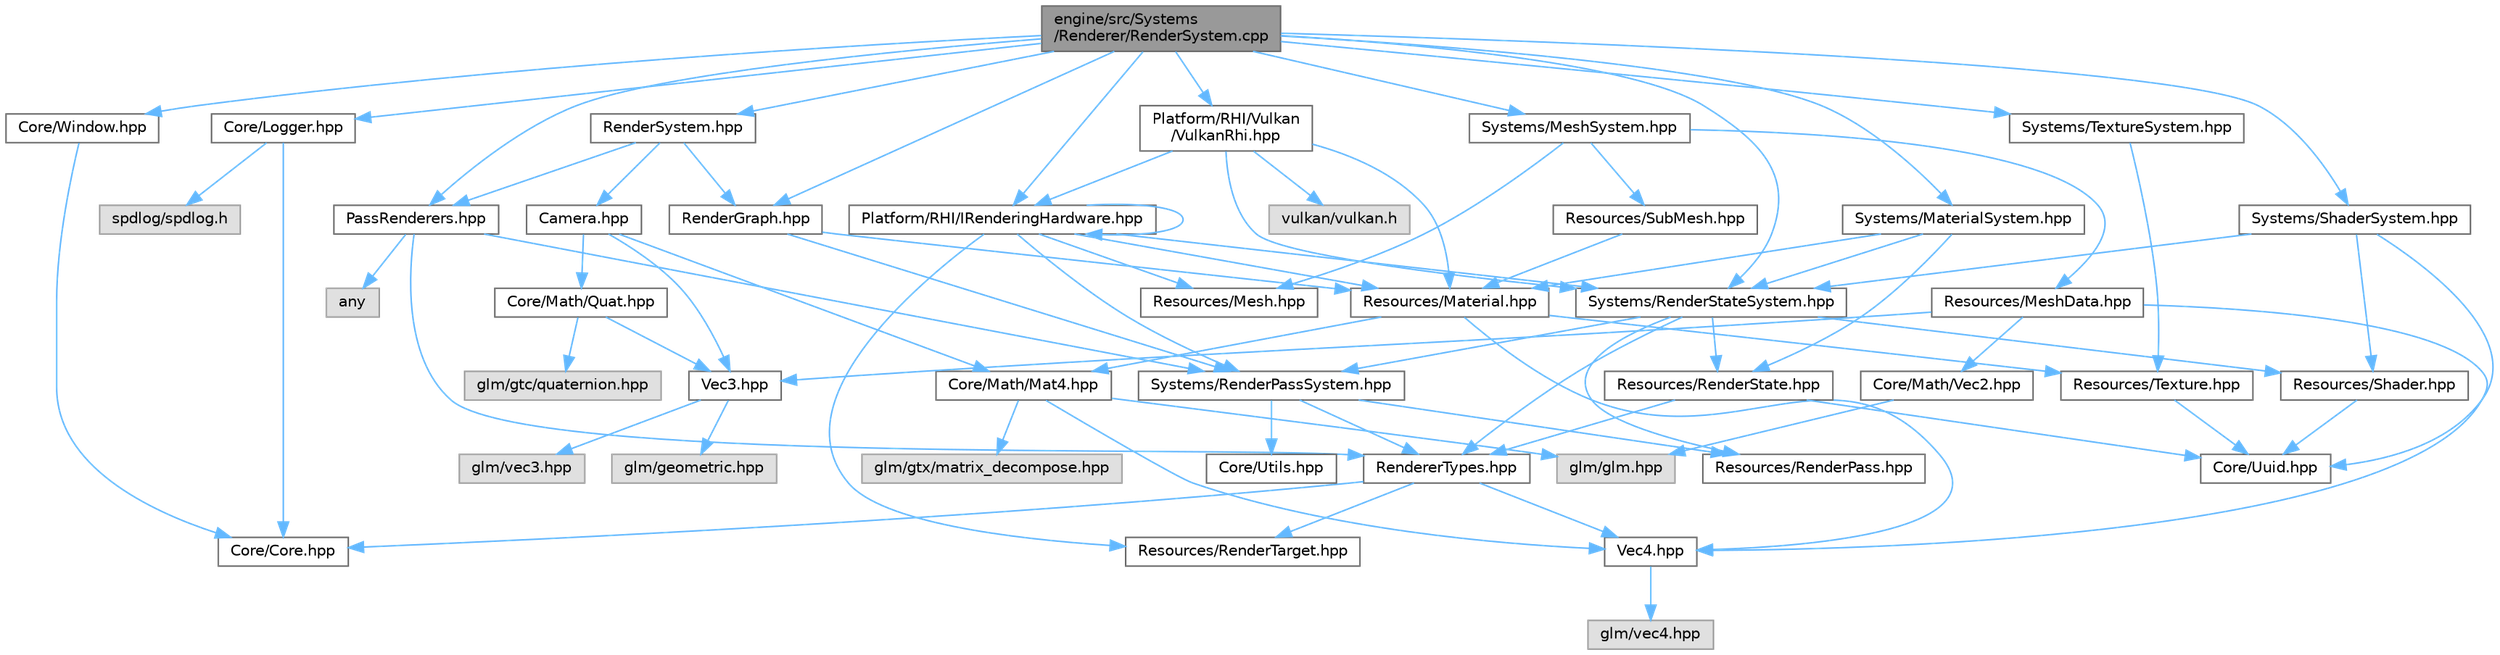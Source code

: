 digraph "engine/src/Systems/Renderer/RenderSystem.cpp"
{
 // LATEX_PDF_SIZE
  bgcolor="transparent";
  edge [fontname=Helvetica,fontsize=10,labelfontname=Helvetica,labelfontsize=10];
  node [fontname=Helvetica,fontsize=10,shape=box,height=0.2,width=0.4];
  Node1 [id="Node000001",label="engine/src/Systems\l/Renderer/RenderSystem.cpp",height=0.2,width=0.4,color="gray40", fillcolor="grey60", style="filled", fontcolor="black",tooltip=" "];
  Node1 -> Node2 [id="edge1_Node000001_Node000002",color="steelblue1",style="solid",tooltip=" "];
  Node2 [id="Node000002",label="RenderSystem.hpp",height=0.2,width=0.4,color="grey40", fillcolor="white", style="filled",URL="$_render_system_8hpp.html",tooltip=" "];
  Node2 -> Node3 [id="edge2_Node000002_Node000003",color="steelblue1",style="solid",tooltip=" "];
  Node3 [id="Node000003",label="Camera.hpp",height=0.2,width=0.4,color="grey40", fillcolor="white", style="filled",URL="$_camera_8hpp.html",tooltip=" "];
  Node3 -> Node4 [id="edge3_Node000003_Node000004",color="steelblue1",style="solid",tooltip=" "];
  Node4 [id="Node000004",label="Core/Math/Mat4.hpp",height=0.2,width=0.4,color="grey40", fillcolor="white", style="filled",URL="$_mat4_8hpp.html",tooltip=" "];
  Node4 -> Node5 [id="edge4_Node000004_Node000005",color="steelblue1",style="solid",tooltip=" "];
  Node5 [id="Node000005",label="Vec4.hpp",height=0.2,width=0.4,color="grey40", fillcolor="white", style="filled",URL="$_vec4_8hpp.html",tooltip=" "];
  Node5 -> Node6 [id="edge5_Node000005_Node000006",color="steelblue1",style="solid",tooltip=" "];
  Node6 [id="Node000006",label="glm/vec4.hpp",height=0.2,width=0.4,color="grey60", fillcolor="#E0E0E0", style="filled",tooltip=" "];
  Node4 -> Node7 [id="edge6_Node000004_Node000007",color="steelblue1",style="solid",tooltip=" "];
  Node7 [id="Node000007",label="glm/glm.hpp",height=0.2,width=0.4,color="grey60", fillcolor="#E0E0E0", style="filled",tooltip=" "];
  Node4 -> Node8 [id="edge7_Node000004_Node000008",color="steelblue1",style="solid",tooltip=" "];
  Node8 [id="Node000008",label="glm/gtx/matrix_decompose.hpp",height=0.2,width=0.4,color="grey60", fillcolor="#E0E0E0", style="filled",tooltip=" "];
  Node3 -> Node9 [id="edge8_Node000003_Node000009",color="steelblue1",style="solid",tooltip=" "];
  Node9 [id="Node000009",label="Core/Math/Quat.hpp",height=0.2,width=0.4,color="grey40", fillcolor="white", style="filled",URL="$_quat_8hpp.html",tooltip=" "];
  Node9 -> Node10 [id="edge9_Node000009_Node000010",color="steelblue1",style="solid",tooltip=" "];
  Node10 [id="Node000010",label="Vec3.hpp",height=0.2,width=0.4,color="grey40", fillcolor="white", style="filled",URL="$_vec3_8hpp.html",tooltip=" "];
  Node10 -> Node11 [id="edge10_Node000010_Node000011",color="steelblue1",style="solid",tooltip=" "];
  Node11 [id="Node000011",label="glm/geometric.hpp",height=0.2,width=0.4,color="grey60", fillcolor="#E0E0E0", style="filled",tooltip=" "];
  Node10 -> Node12 [id="edge11_Node000010_Node000012",color="steelblue1",style="solid",tooltip=" "];
  Node12 [id="Node000012",label="glm/vec3.hpp",height=0.2,width=0.4,color="grey60", fillcolor="#E0E0E0", style="filled",tooltip=" "];
  Node9 -> Node13 [id="edge12_Node000009_Node000013",color="steelblue1",style="solid",tooltip=" "];
  Node13 [id="Node000013",label="glm/gtc/quaternion.hpp",height=0.2,width=0.4,color="grey60", fillcolor="#E0E0E0", style="filled",tooltip=" "];
  Node3 -> Node10 [id="edge13_Node000003_Node000010",color="steelblue1",style="solid",tooltip=" "];
  Node2 -> Node14 [id="edge14_Node000002_Node000014",color="steelblue1",style="solid",tooltip=" "];
  Node14 [id="Node000014",label="PassRenderers.hpp",height=0.2,width=0.4,color="grey40", fillcolor="white", style="filled",URL="$_pass_renderers_8hpp.html",tooltip=" "];
  Node14 -> Node15 [id="edge15_Node000014_Node000015",color="steelblue1",style="solid",tooltip=" "];
  Node15 [id="Node000015",label="any",height=0.2,width=0.4,color="grey60", fillcolor="#E0E0E0", style="filled",tooltip=" "];
  Node14 -> Node16 [id="edge16_Node000014_Node000016",color="steelblue1",style="solid",tooltip=" "];
  Node16 [id="Node000016",label="RendererTypes.hpp",height=0.2,width=0.4,color="grey40", fillcolor="white", style="filled",URL="$_renderer_types_8hpp.html",tooltip=" "];
  Node16 -> Node17 [id="edge17_Node000016_Node000017",color="steelblue1",style="solid",tooltip=" "];
  Node17 [id="Node000017",label="Core/Core.hpp",height=0.2,width=0.4,color="grey40", fillcolor="white", style="filled",URL="$_core_8hpp.html",tooltip=" "];
  Node16 -> Node5 [id="edge18_Node000016_Node000005",color="steelblue1",style="solid",tooltip=" "];
  Node16 -> Node18 [id="edge19_Node000016_Node000018",color="steelblue1",style="solid",tooltip=" "];
  Node18 [id="Node000018",label="Resources/RenderTarget.hpp",height=0.2,width=0.4,color="grey40", fillcolor="white", style="filled",URL="$_render_target_8hpp.html",tooltip=" "];
  Node14 -> Node19 [id="edge20_Node000014_Node000019",color="steelblue1",style="solid",tooltip=" "];
  Node19 [id="Node000019",label="Systems/RenderPassSystem.hpp",height=0.2,width=0.4,color="grey40", fillcolor="white", style="filled",URL="$_render_pass_system_8hpp.html",tooltip=" "];
  Node19 -> Node20 [id="edge21_Node000019_Node000020",color="steelblue1",style="solid",tooltip=" "];
  Node20 [id="Node000020",label="Core/Utils.hpp",height=0.2,width=0.4,color="grey40", fillcolor="white", style="filled",URL="$_utils_8hpp.html",tooltip=" "];
  Node19 -> Node16 [id="edge22_Node000019_Node000016",color="steelblue1",style="solid",tooltip=" "];
  Node19 -> Node21 [id="edge23_Node000019_Node000021",color="steelblue1",style="solid",tooltip=" "];
  Node21 [id="Node000021",label="Resources/RenderPass.hpp",height=0.2,width=0.4,color="grey40", fillcolor="white", style="filled",URL="$_render_pass_8hpp.html",tooltip=" "];
  Node2 -> Node22 [id="edge24_Node000002_Node000022",color="steelblue1",style="solid",tooltip=" "];
  Node22 [id="Node000022",label="RenderGraph.hpp",height=0.2,width=0.4,color="grey40", fillcolor="white", style="filled",URL="$_render_graph_8hpp.html",tooltip=" "];
  Node22 -> Node23 [id="edge25_Node000022_Node000023",color="steelblue1",style="solid",tooltip=" "];
  Node23 [id="Node000023",label="Resources/Material.hpp",height=0.2,width=0.4,color="grey40", fillcolor="white", style="filled",URL="$_material_8hpp.html",tooltip=" "];
  Node23 -> Node4 [id="edge26_Node000023_Node000004",color="steelblue1",style="solid",tooltip=" "];
  Node23 -> Node5 [id="edge27_Node000023_Node000005",color="steelblue1",style="solid",tooltip=" "];
  Node23 -> Node24 [id="edge28_Node000023_Node000024",color="steelblue1",style="solid",tooltip=" "];
  Node24 [id="Node000024",label="Resources/Texture.hpp",height=0.2,width=0.4,color="grey40", fillcolor="white", style="filled",URL="$_texture_8hpp.html",tooltip=" "];
  Node24 -> Node25 [id="edge29_Node000024_Node000025",color="steelblue1",style="solid",tooltip=" "];
  Node25 [id="Node000025",label="Core/Uuid.hpp",height=0.2,width=0.4,color="grey40", fillcolor="white", style="filled",URL="$_uuid_8hpp.html",tooltip=" "];
  Node22 -> Node19 [id="edge30_Node000022_Node000019",color="steelblue1",style="solid",tooltip=" "];
  Node1 -> Node26 [id="edge31_Node000001_Node000026",color="steelblue1",style="solid",tooltip=" "];
  Node26 [id="Node000026",label="Core/Logger.hpp",height=0.2,width=0.4,color="grey40", fillcolor="white", style="filled",URL="$_logger_8hpp.html",tooltip=" "];
  Node26 -> Node27 [id="edge32_Node000026_Node000027",color="steelblue1",style="solid",tooltip=" "];
  Node27 [id="Node000027",label="spdlog/spdlog.h",height=0.2,width=0.4,color="grey60", fillcolor="#E0E0E0", style="filled",tooltip=" "];
  Node26 -> Node17 [id="edge33_Node000026_Node000017",color="steelblue1",style="solid",tooltip=" "];
  Node1 -> Node28 [id="edge34_Node000001_Node000028",color="steelblue1",style="solid",tooltip=" "];
  Node28 [id="Node000028",label="Core/Window.hpp",height=0.2,width=0.4,color="grey40", fillcolor="white", style="filled",URL="$_window_8hpp.html",tooltip=" "];
  Node28 -> Node17 [id="edge35_Node000028_Node000017",color="steelblue1",style="solid",tooltip=" "];
  Node1 -> Node14 [id="edge36_Node000001_Node000014",color="steelblue1",style="solid",tooltip=" "];
  Node1 -> Node29 [id="edge37_Node000001_Node000029",color="steelblue1",style="solid",tooltip=" "];
  Node29 [id="Node000029",label="Platform/RHI/IRenderingHardware.hpp",height=0.2,width=0.4,color="grey40", fillcolor="white", style="filled",URL="$_i_rendering_hardware_8hpp.html",tooltip=" "];
  Node29 -> Node29 [id="edge38_Node000029_Node000029",color="steelblue1",style="solid",tooltip=" "];
  Node29 -> Node23 [id="edge39_Node000029_Node000023",color="steelblue1",style="solid",tooltip=" "];
  Node29 -> Node30 [id="edge40_Node000029_Node000030",color="steelblue1",style="solid",tooltip=" "];
  Node30 [id="Node000030",label="Resources/Mesh.hpp",height=0.2,width=0.4,color="grey40", fillcolor="white", style="filled",URL="$_mesh_8hpp.html",tooltip=" "];
  Node29 -> Node18 [id="edge41_Node000029_Node000018",color="steelblue1",style="solid",tooltip=" "];
  Node29 -> Node19 [id="edge42_Node000029_Node000019",color="steelblue1",style="solid",tooltip=" "];
  Node29 -> Node31 [id="edge43_Node000029_Node000031",color="steelblue1",style="solid",tooltip=" "];
  Node31 [id="Node000031",label="Systems/RenderStateSystem.hpp",height=0.2,width=0.4,color="grey40", fillcolor="white", style="filled",URL="$_render_state_system_8hpp.html",tooltip=" "];
  Node31 -> Node19 [id="edge44_Node000031_Node000019",color="steelblue1",style="solid",tooltip=" "];
  Node31 -> Node16 [id="edge45_Node000031_Node000016",color="steelblue1",style="solid",tooltip=" "];
  Node31 -> Node21 [id="edge46_Node000031_Node000021",color="steelblue1",style="solid",tooltip=" "];
  Node31 -> Node32 [id="edge47_Node000031_Node000032",color="steelblue1",style="solid",tooltip=" "];
  Node32 [id="Node000032",label="Resources/RenderState.hpp",height=0.2,width=0.4,color="grey40", fillcolor="white", style="filled",URL="$_render_state_8hpp.html",tooltip=" "];
  Node32 -> Node25 [id="edge48_Node000032_Node000025",color="steelblue1",style="solid",tooltip=" "];
  Node32 -> Node16 [id="edge49_Node000032_Node000016",color="steelblue1",style="solid",tooltip=" "];
  Node31 -> Node33 [id="edge50_Node000031_Node000033",color="steelblue1",style="solid",tooltip=" "];
  Node33 [id="Node000033",label="Resources/Shader.hpp",height=0.2,width=0.4,color="grey40", fillcolor="white", style="filled",URL="$_shader_8hpp.html",tooltip=" "];
  Node33 -> Node25 [id="edge51_Node000033_Node000025",color="steelblue1",style="solid",tooltip=" "];
  Node1 -> Node34 [id="edge52_Node000001_Node000034",color="steelblue1",style="solid",tooltip=" "];
  Node34 [id="Node000034",label="Platform/RHI/Vulkan\l/VulkanRhi.hpp",height=0.2,width=0.4,color="grey40", fillcolor="white", style="filled",URL="$_vulkan_rhi_8hpp.html",tooltip=" "];
  Node34 -> Node35 [id="edge53_Node000034_Node000035",color="steelblue1",style="solid",tooltip=" "];
  Node35 [id="Node000035",label="vulkan/vulkan.h",height=0.2,width=0.4,color="grey60", fillcolor="#E0E0E0", style="filled",tooltip=" "];
  Node34 -> Node29 [id="edge54_Node000034_Node000029",color="steelblue1",style="solid",tooltip=" "];
  Node34 -> Node23 [id="edge55_Node000034_Node000023",color="steelblue1",style="solid",tooltip=" "];
  Node34 -> Node31 [id="edge56_Node000034_Node000031",color="steelblue1",style="solid",tooltip=" "];
  Node1 -> Node22 [id="edge57_Node000001_Node000022",color="steelblue1",style="solid",tooltip=" "];
  Node1 -> Node36 [id="edge58_Node000001_Node000036",color="steelblue1",style="solid",tooltip=" "];
  Node36 [id="Node000036",label="Systems/MaterialSystem.hpp",height=0.2,width=0.4,color="grey40", fillcolor="white", style="filled",URL="$_material_system_8hpp.html",tooltip=" "];
  Node36 -> Node31 [id="edge59_Node000036_Node000031",color="steelblue1",style="solid",tooltip=" "];
  Node36 -> Node23 [id="edge60_Node000036_Node000023",color="steelblue1",style="solid",tooltip=" "];
  Node36 -> Node32 [id="edge61_Node000036_Node000032",color="steelblue1",style="solid",tooltip=" "];
  Node1 -> Node37 [id="edge62_Node000001_Node000037",color="steelblue1",style="solid",tooltip=" "];
  Node37 [id="Node000037",label="Systems/MeshSystem.hpp",height=0.2,width=0.4,color="grey40", fillcolor="white", style="filled",URL="$_mesh_system_8hpp.html",tooltip=" "];
  Node37 -> Node30 [id="edge63_Node000037_Node000030",color="steelblue1",style="solid",tooltip=" "];
  Node37 -> Node38 [id="edge64_Node000037_Node000038",color="steelblue1",style="solid",tooltip=" "];
  Node38 [id="Node000038",label="Resources/MeshData.hpp",height=0.2,width=0.4,color="grey40", fillcolor="white", style="filled",URL="$_mesh_data_8hpp.html",tooltip=" "];
  Node38 -> Node39 [id="edge65_Node000038_Node000039",color="steelblue1",style="solid",tooltip=" "];
  Node39 [id="Node000039",label="Core/Math/Vec2.hpp",height=0.2,width=0.4,color="grey40", fillcolor="white", style="filled",URL="$_vec2_8hpp.html",tooltip=" "];
  Node39 -> Node7 [id="edge66_Node000039_Node000007",color="steelblue1",style="solid",tooltip=" "];
  Node38 -> Node10 [id="edge67_Node000038_Node000010",color="steelblue1",style="solid",tooltip=" "];
  Node38 -> Node5 [id="edge68_Node000038_Node000005",color="steelblue1",style="solid",tooltip=" "];
  Node37 -> Node40 [id="edge69_Node000037_Node000040",color="steelblue1",style="solid",tooltip=" "];
  Node40 [id="Node000040",label="Resources/SubMesh.hpp",height=0.2,width=0.4,color="grey40", fillcolor="white", style="filled",URL="$_sub_mesh_8hpp.html",tooltip=" "];
  Node40 -> Node23 [id="edge70_Node000040_Node000023",color="steelblue1",style="solid",tooltip=" "];
  Node1 -> Node31 [id="edge71_Node000001_Node000031",color="steelblue1",style="solid",tooltip=" "];
  Node1 -> Node41 [id="edge72_Node000001_Node000041",color="steelblue1",style="solid",tooltip=" "];
  Node41 [id="Node000041",label="Systems/ShaderSystem.hpp",height=0.2,width=0.4,color="grey40", fillcolor="white", style="filled",URL="$_shader_system_8hpp.html",tooltip=" "];
  Node41 -> Node31 [id="edge73_Node000041_Node000031",color="steelblue1",style="solid",tooltip=" "];
  Node41 -> Node25 [id="edge74_Node000041_Node000025",color="steelblue1",style="solid",tooltip=" "];
  Node41 -> Node33 [id="edge75_Node000041_Node000033",color="steelblue1",style="solid",tooltip=" "];
  Node1 -> Node42 [id="edge76_Node000001_Node000042",color="steelblue1",style="solid",tooltip=" "];
  Node42 [id="Node000042",label="Systems/TextureSystem.hpp",height=0.2,width=0.4,color="grey40", fillcolor="white", style="filled",URL="$_texture_system_8hpp.html",tooltip=" "];
  Node42 -> Node24 [id="edge77_Node000042_Node000024",color="steelblue1",style="solid",tooltip=" "];
}
